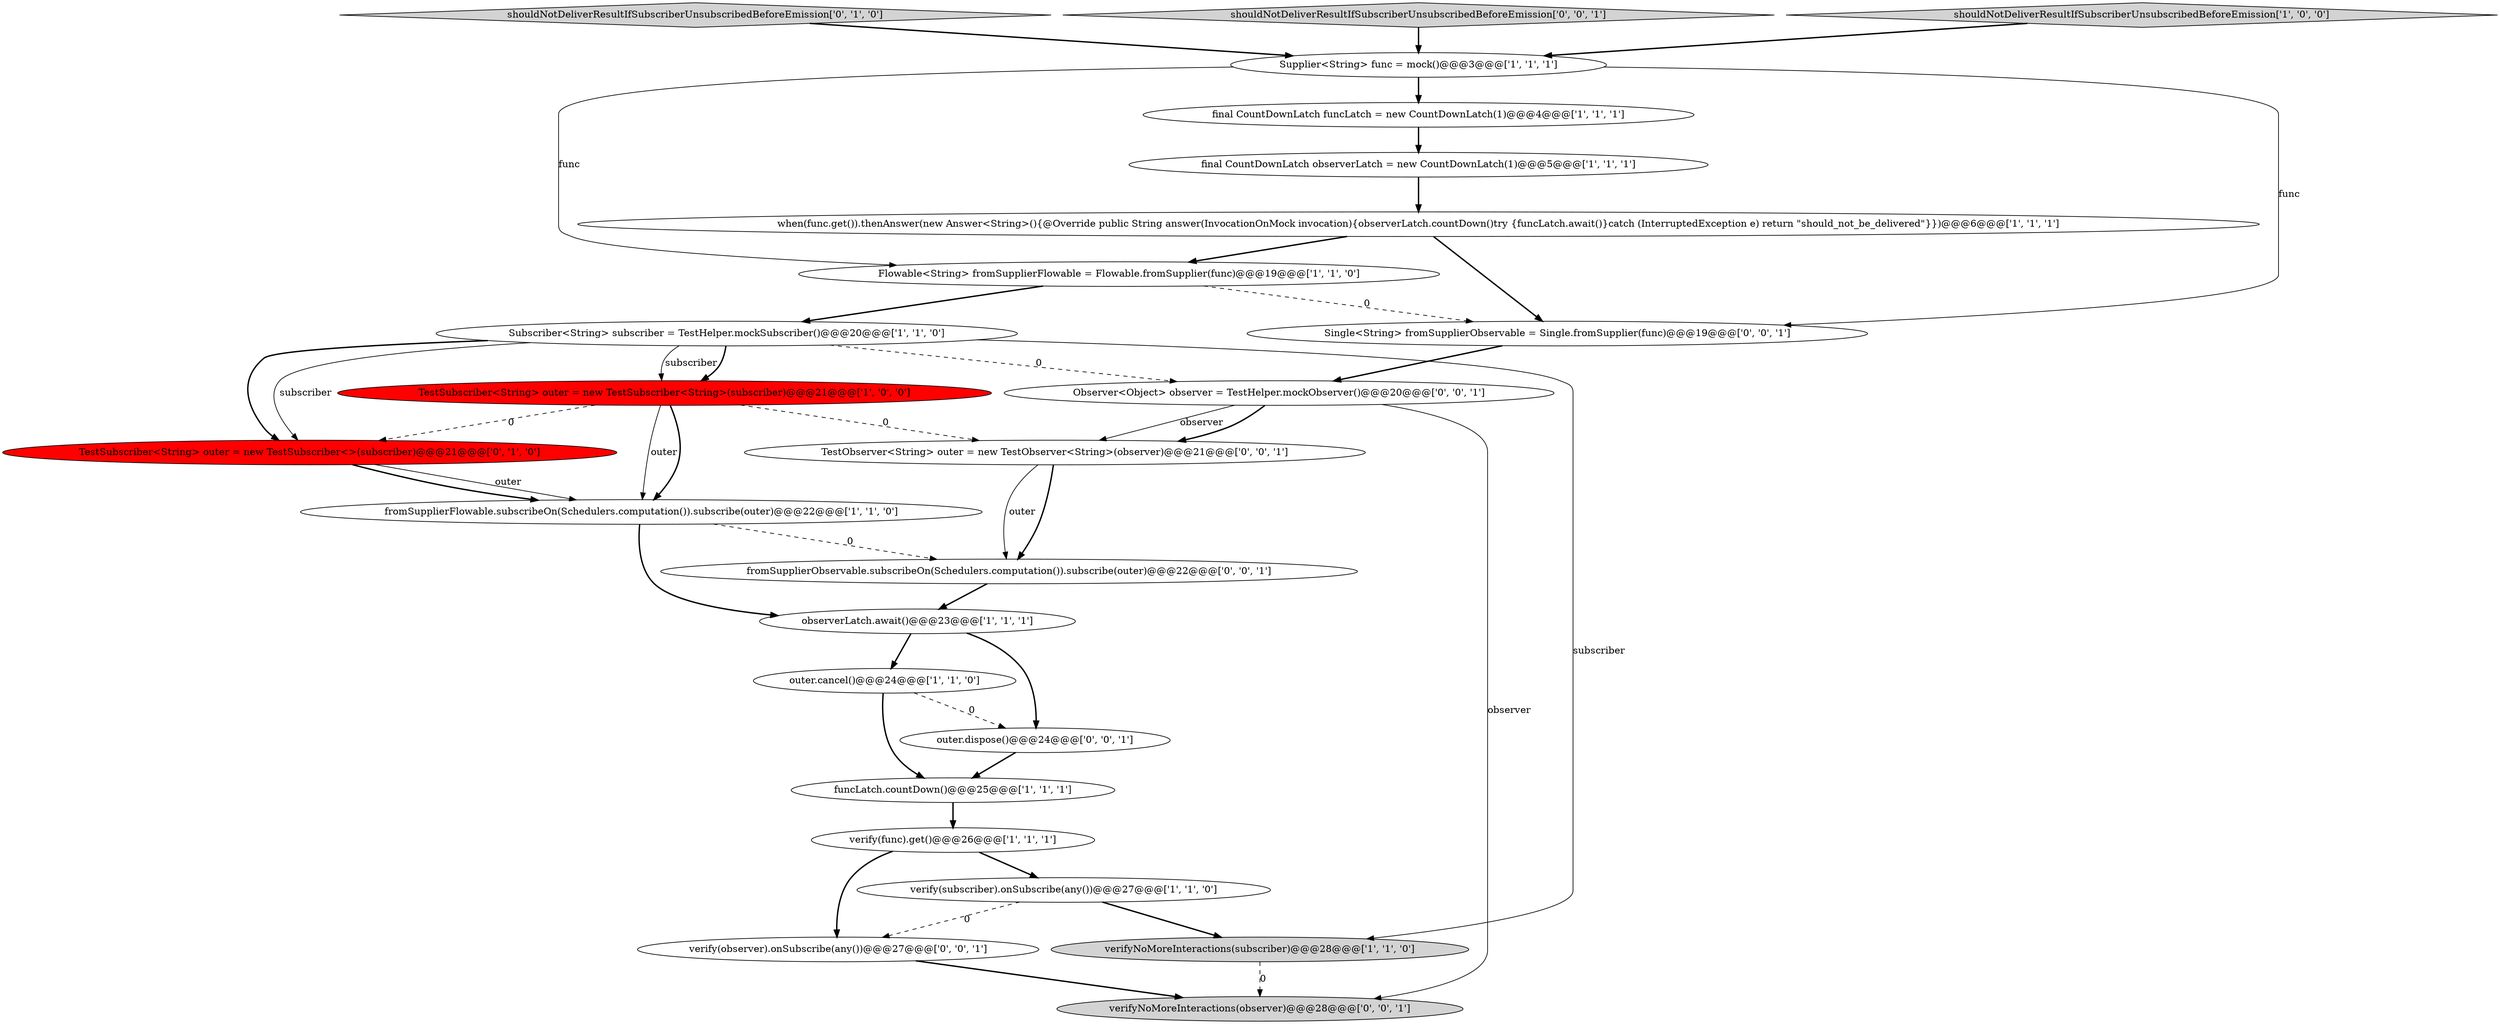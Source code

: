 digraph {
15 [style = filled, label = "TestSubscriber<String> outer = new TestSubscriber<>(subscriber)@@@21@@@['0', '1', '0']", fillcolor = red, shape = ellipse image = "AAA1AAABBB2BBB"];
3 [style = filled, label = "final CountDownLatch funcLatch = new CountDownLatch(1)@@@4@@@['1', '1', '1']", fillcolor = white, shape = ellipse image = "AAA0AAABBB1BBB"];
24 [style = filled, label = "verifyNoMoreInteractions(observer)@@@28@@@['0', '0', '1']", fillcolor = lightgray, shape = ellipse image = "AAA0AAABBB3BBB"];
1 [style = filled, label = "final CountDownLatch observerLatch = new CountDownLatch(1)@@@5@@@['1', '1', '1']", fillcolor = white, shape = ellipse image = "AAA0AAABBB1BBB"];
21 [style = filled, label = "fromSupplierObservable.subscribeOn(Schedulers.computation()).subscribe(outer)@@@22@@@['0', '0', '1']", fillcolor = white, shape = ellipse image = "AAA0AAABBB3BBB"];
5 [style = filled, label = "fromSupplierFlowable.subscribeOn(Schedulers.computation()).subscribe(outer)@@@22@@@['1', '1', '0']", fillcolor = white, shape = ellipse image = "AAA0AAABBB1BBB"];
16 [style = filled, label = "shouldNotDeliverResultIfSubscriberUnsubscribedBeforeEmission['0', '1', '0']", fillcolor = lightgray, shape = diamond image = "AAA0AAABBB2BBB"];
19 [style = filled, label = "outer.dispose()@@@24@@@['0', '0', '1']", fillcolor = white, shape = ellipse image = "AAA0AAABBB3BBB"];
11 [style = filled, label = "Flowable<String> fromSupplierFlowable = Flowable.fromSupplier(func)@@@19@@@['1', '1', '0']", fillcolor = white, shape = ellipse image = "AAA0AAABBB1BBB"];
14 [style = filled, label = "verifyNoMoreInteractions(subscriber)@@@28@@@['1', '1', '0']", fillcolor = lightgray, shape = ellipse image = "AAA0AAABBB1BBB"];
4 [style = filled, label = "Subscriber<String> subscriber = TestHelper.mockSubscriber()@@@20@@@['1', '1', '0']", fillcolor = white, shape = ellipse image = "AAA0AAABBB1BBB"];
10 [style = filled, label = "verify(subscriber).onSubscribe(any())@@@27@@@['1', '1', '0']", fillcolor = white, shape = ellipse image = "AAA0AAABBB1BBB"];
2 [style = filled, label = "funcLatch.countDown()@@@25@@@['1', '1', '1']", fillcolor = white, shape = ellipse image = "AAA0AAABBB1BBB"];
6 [style = filled, label = "observerLatch.await()@@@23@@@['1', '1', '1']", fillcolor = white, shape = ellipse image = "AAA0AAABBB1BBB"];
18 [style = filled, label = "shouldNotDeliverResultIfSubscriberUnsubscribedBeforeEmission['0', '0', '1']", fillcolor = lightgray, shape = diamond image = "AAA0AAABBB3BBB"];
20 [style = filled, label = "TestObserver<String> outer = new TestObserver<String>(observer)@@@21@@@['0', '0', '1']", fillcolor = white, shape = ellipse image = "AAA0AAABBB3BBB"];
0 [style = filled, label = "Supplier<String> func = mock()@@@3@@@['1', '1', '1']", fillcolor = white, shape = ellipse image = "AAA0AAABBB1BBB"];
7 [style = filled, label = "when(func.get()).thenAnswer(new Answer<String>(){@Override public String answer(InvocationOnMock invocation){observerLatch.countDown()try {funcLatch.await()}catch (InterruptedException e) return \"should_not_be_delivered\"}})@@@6@@@['1', '1', '1']", fillcolor = white, shape = ellipse image = "AAA0AAABBB1BBB"];
12 [style = filled, label = "shouldNotDeliverResultIfSubscriberUnsubscribedBeforeEmission['1', '0', '0']", fillcolor = lightgray, shape = diamond image = "AAA0AAABBB1BBB"];
9 [style = filled, label = "verify(func).get()@@@26@@@['1', '1', '1']", fillcolor = white, shape = ellipse image = "AAA0AAABBB1BBB"];
13 [style = filled, label = "outer.cancel()@@@24@@@['1', '1', '0']", fillcolor = white, shape = ellipse image = "AAA0AAABBB1BBB"];
23 [style = filled, label = "verify(observer).onSubscribe(any())@@@27@@@['0', '0', '1']", fillcolor = white, shape = ellipse image = "AAA0AAABBB3BBB"];
22 [style = filled, label = "Single<String> fromSupplierObservable = Single.fromSupplier(func)@@@19@@@['0', '0', '1']", fillcolor = white, shape = ellipse image = "AAA0AAABBB3BBB"];
8 [style = filled, label = "TestSubscriber<String> outer = new TestSubscriber<String>(subscriber)@@@21@@@['1', '0', '0']", fillcolor = red, shape = ellipse image = "AAA1AAABBB1BBB"];
17 [style = filled, label = "Observer<Object> observer = TestHelper.mockObserver()@@@20@@@['0', '0', '1']", fillcolor = white, shape = ellipse image = "AAA0AAABBB3BBB"];
0->3 [style = bold, label=""];
14->24 [style = dashed, label="0"];
16->0 [style = bold, label=""];
7->11 [style = bold, label=""];
4->8 [style = solid, label="subscriber"];
3->1 [style = bold, label=""];
21->6 [style = bold, label=""];
10->14 [style = bold, label=""];
4->17 [style = dashed, label="0"];
17->24 [style = solid, label="observer"];
0->22 [style = solid, label="func"];
8->15 [style = dashed, label="0"];
11->4 [style = bold, label=""];
4->15 [style = bold, label=""];
8->5 [style = solid, label="outer"];
11->22 [style = dashed, label="0"];
8->20 [style = dashed, label="0"];
6->19 [style = bold, label=""];
2->9 [style = bold, label=""];
9->10 [style = bold, label=""];
19->2 [style = bold, label=""];
13->19 [style = dashed, label="0"];
12->0 [style = bold, label=""];
1->7 [style = bold, label=""];
15->5 [style = solid, label="outer"];
15->5 [style = bold, label=""];
4->14 [style = solid, label="subscriber"];
20->21 [style = bold, label=""];
9->23 [style = bold, label=""];
7->22 [style = bold, label=""];
23->24 [style = bold, label=""];
5->6 [style = bold, label=""];
8->5 [style = bold, label=""];
4->15 [style = solid, label="subscriber"];
6->13 [style = bold, label=""];
13->2 [style = bold, label=""];
5->21 [style = dashed, label="0"];
22->17 [style = bold, label=""];
4->8 [style = bold, label=""];
17->20 [style = solid, label="observer"];
0->11 [style = solid, label="func"];
18->0 [style = bold, label=""];
10->23 [style = dashed, label="0"];
17->20 [style = bold, label=""];
20->21 [style = solid, label="outer"];
}
